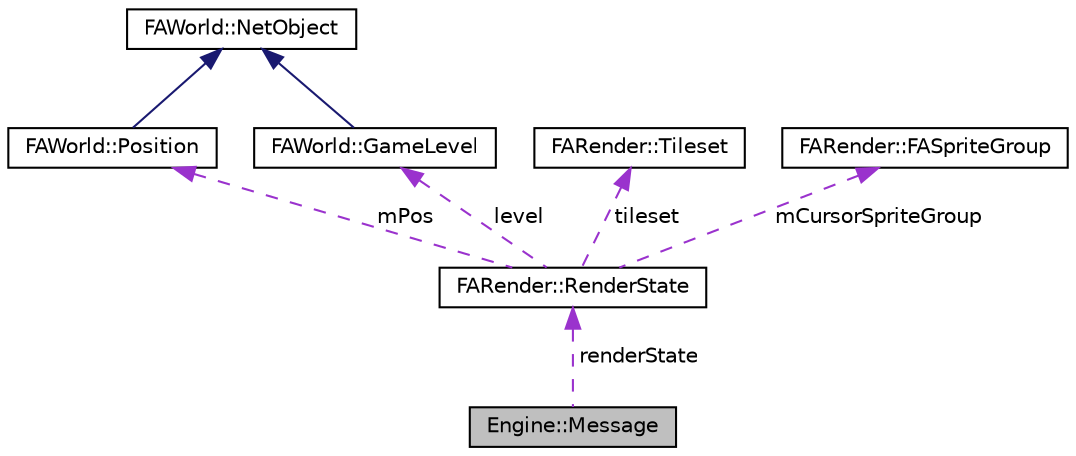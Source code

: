 digraph G
{
  edge [fontname="Helvetica",fontsize="10",labelfontname="Helvetica",labelfontsize="10"];
  node [fontname="Helvetica",fontsize="10",shape=record];
  Node1 [label="Engine::Message",height=0.2,width=0.4,color="black", fillcolor="grey75", style="filled" fontcolor="black"];
  Node2 -> Node1 [dir="back",color="darkorchid3",fontsize="10",style="dashed",label=" renderState" ,fontname="Helvetica"];
  Node2 [label="FARender::RenderState",height=0.2,width=0.4,color="black", fillcolor="white", style="filled",URL="$class_f_a_render_1_1_render_state.html"];
  Node3 -> Node2 [dir="back",color="darkorchid3",fontsize="10",style="dashed",label=" mPos" ,fontname="Helvetica"];
  Node3 [label="FAWorld::Position",height=0.2,width=0.4,color="black", fillcolor="white", style="filled",URL="$class_f_a_world_1_1_position.html"];
  Node4 -> Node3 [dir="back",color="midnightblue",fontsize="10",style="solid",fontname="Helvetica"];
  Node4 [label="FAWorld::NetObject",height=0.2,width=0.4,color="black", fillcolor="white", style="filled",URL="$class_f_a_world_1_1_net_object.html"];
  Node5 -> Node2 [dir="back",color="darkorchid3",fontsize="10",style="dashed",label=" tileset" ,fontname="Helvetica"];
  Node5 [label="FARender::Tileset",height=0.2,width=0.4,color="black", fillcolor="white", style="filled",URL="$class_f_a_render_1_1_tileset.html"];
  Node6 -> Node2 [dir="back",color="darkorchid3",fontsize="10",style="dashed",label=" mCursorSpriteGroup" ,fontname="Helvetica"];
  Node6 [label="FARender::FASpriteGroup",height=0.2,width=0.4,color="black", fillcolor="white", style="filled",URL="$class_f_a_render_1_1_f_a_sprite_group.html"];
  Node7 -> Node2 [dir="back",color="darkorchid3",fontsize="10",style="dashed",label=" level" ,fontname="Helvetica"];
  Node7 [label="FAWorld::GameLevel",height=0.2,width=0.4,color="black", fillcolor="white", style="filled",URL="$class_f_a_world_1_1_game_level.html"];
  Node4 -> Node7 [dir="back",color="midnightblue",fontsize="10",style="solid",fontname="Helvetica"];
}
